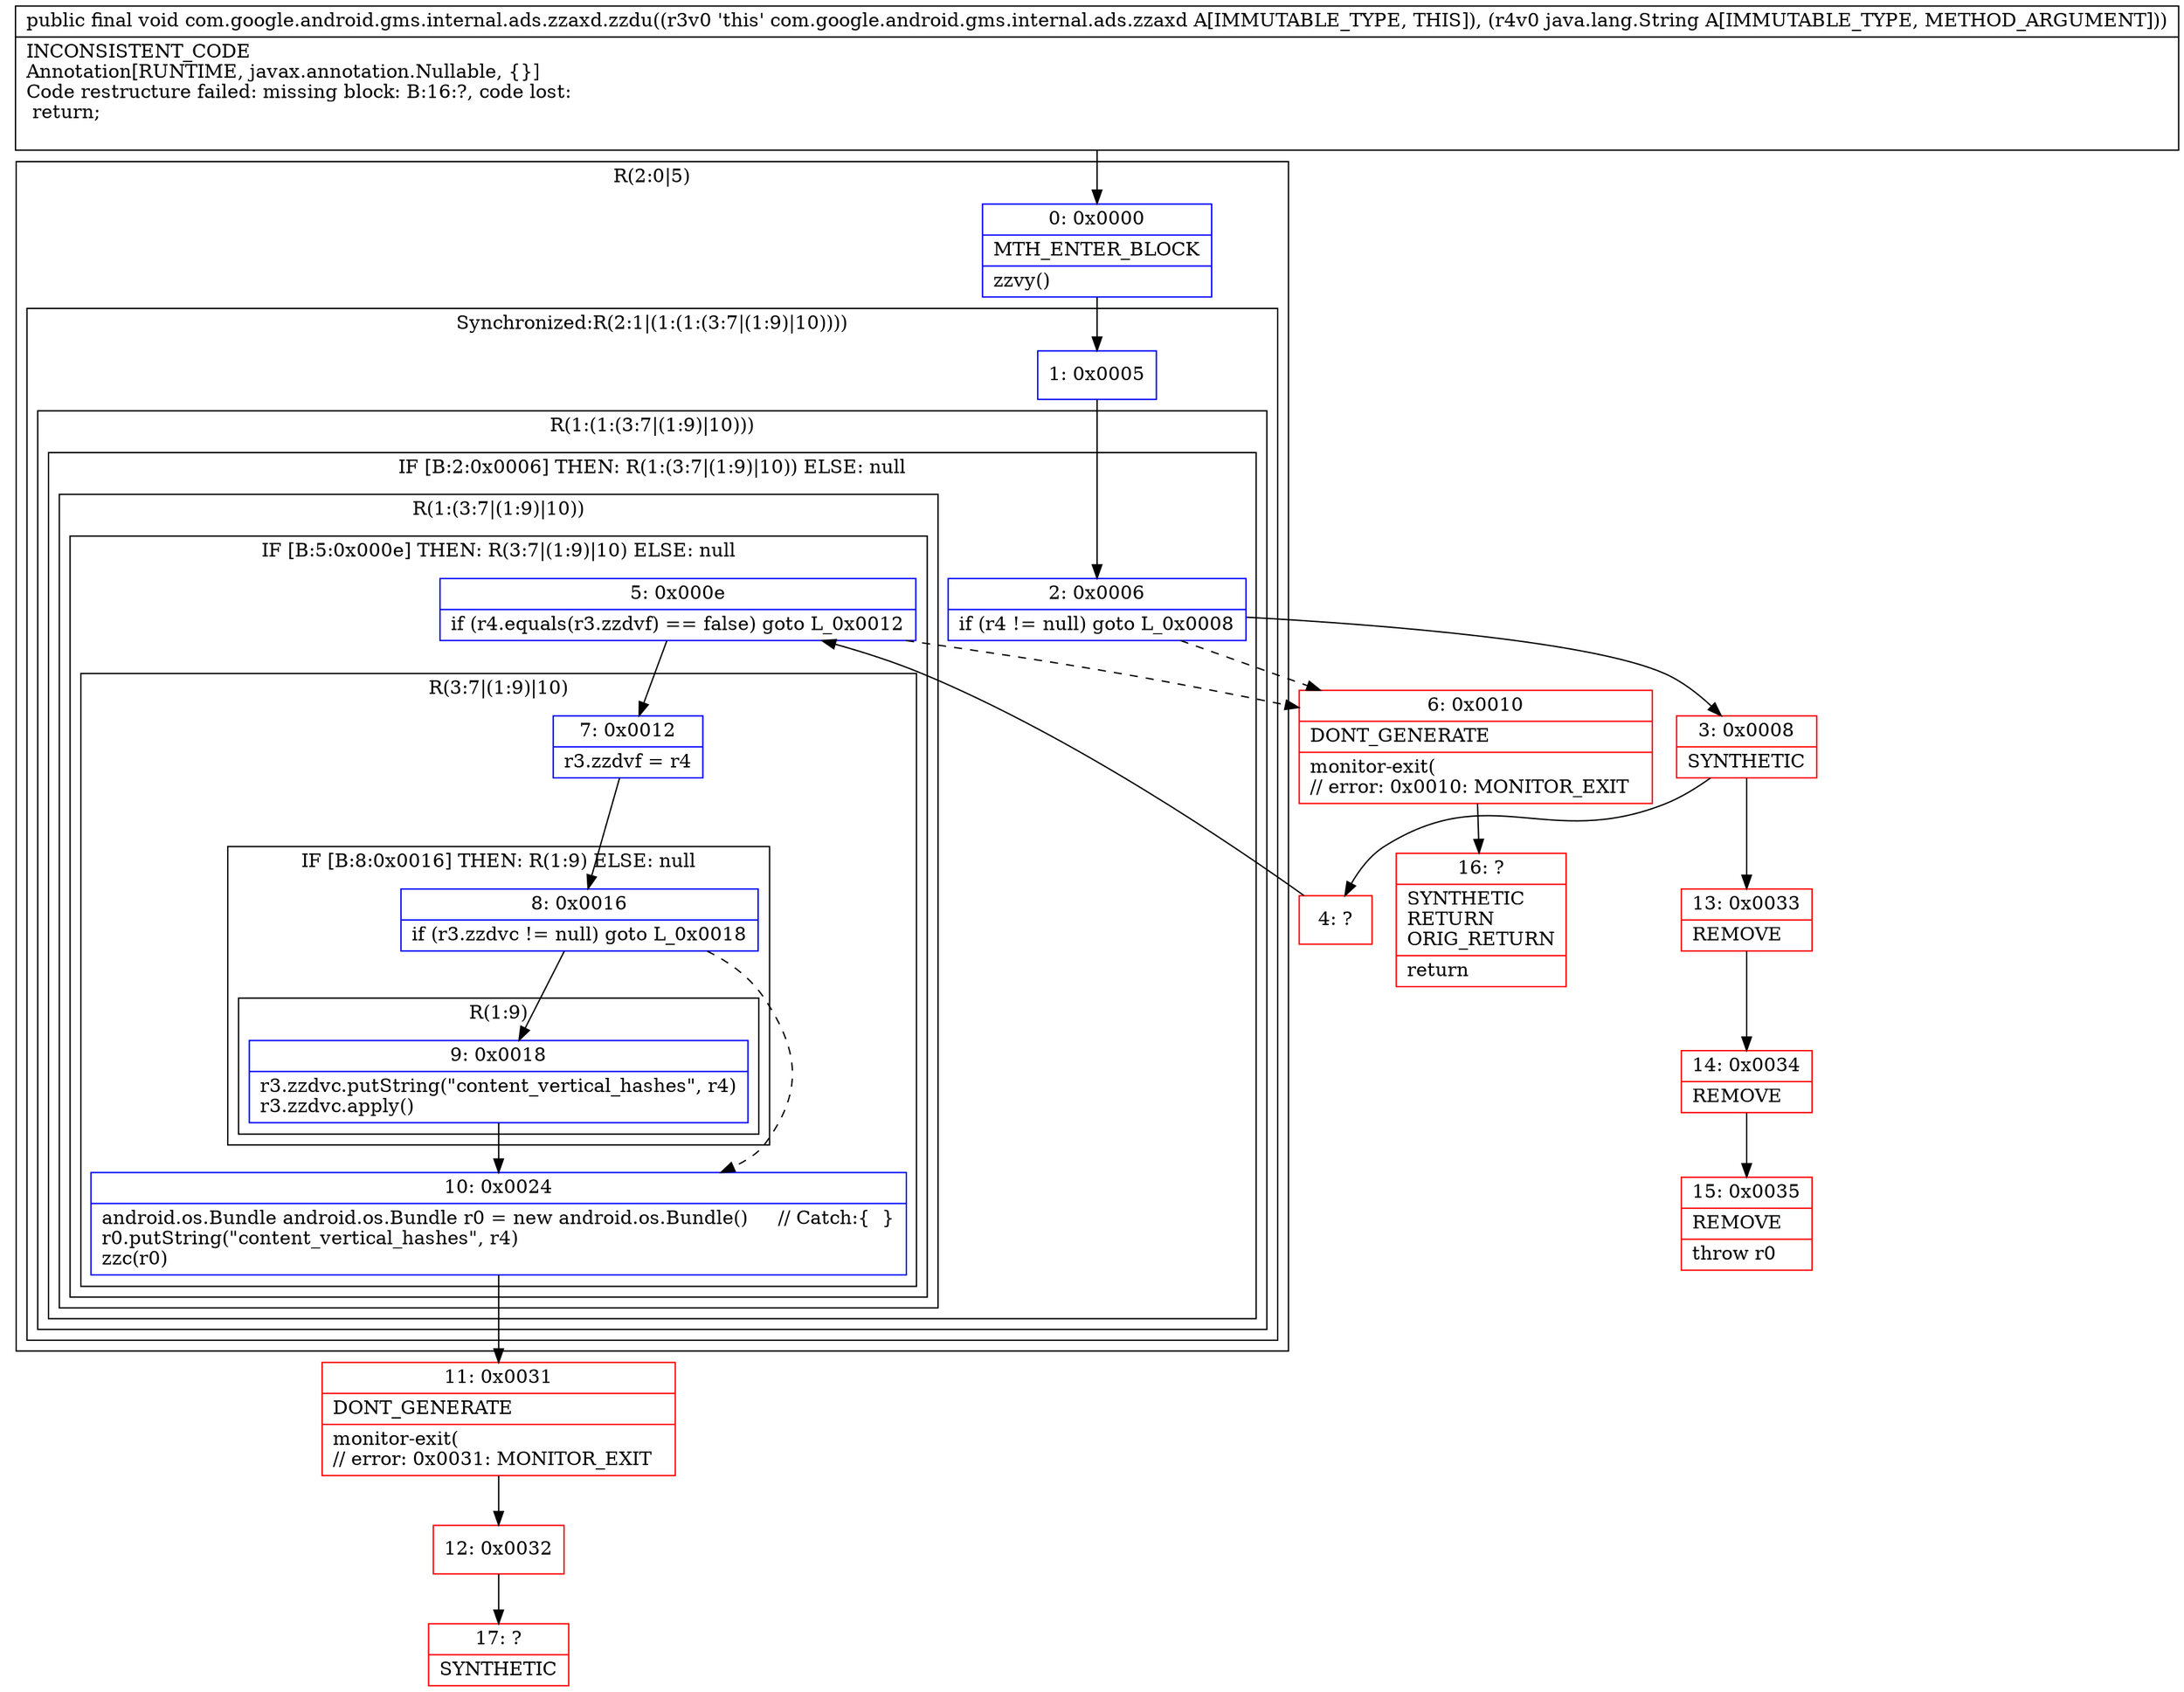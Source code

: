 digraph "CFG forcom.google.android.gms.internal.ads.zzaxd.zzdu(Ljava\/lang\/String;)V" {
subgraph cluster_Region_1215736862 {
label = "R(2:0|5)";
node [shape=record,color=blue];
Node_0 [shape=record,label="{0\:\ 0x0000|MTH_ENTER_BLOCK\l|zzvy()\l}"];
subgraph cluster_SynchronizedRegion_1787670540 {
label = "Synchronized:R(2:1|(1:(1:(3:7|(1:9)|10))))";
node [shape=record,color=blue];
Node_1 [shape=record,label="{1\:\ 0x0005}"];
subgraph cluster_Region_594516308 {
label = "R(1:(1:(3:7|(1:9)|10)))";
node [shape=record,color=blue];
subgraph cluster_IfRegion_573253316 {
label = "IF [B:2:0x0006] THEN: R(1:(3:7|(1:9)|10)) ELSE: null";
node [shape=record,color=blue];
Node_2 [shape=record,label="{2\:\ 0x0006|if (r4 != null) goto L_0x0008\l}"];
subgraph cluster_Region_1606449347 {
label = "R(1:(3:7|(1:9)|10))";
node [shape=record,color=blue];
subgraph cluster_IfRegion_1489678055 {
label = "IF [B:5:0x000e] THEN: R(3:7|(1:9)|10) ELSE: null";
node [shape=record,color=blue];
Node_5 [shape=record,label="{5\:\ 0x000e|if (r4.equals(r3.zzdvf) == false) goto L_0x0012\l}"];
subgraph cluster_Region_312279100 {
label = "R(3:7|(1:9)|10)";
node [shape=record,color=blue];
Node_7 [shape=record,label="{7\:\ 0x0012|r3.zzdvf = r4\l}"];
subgraph cluster_IfRegion_128989587 {
label = "IF [B:8:0x0016] THEN: R(1:9) ELSE: null";
node [shape=record,color=blue];
Node_8 [shape=record,label="{8\:\ 0x0016|if (r3.zzdvc != null) goto L_0x0018\l}"];
subgraph cluster_Region_2086023847 {
label = "R(1:9)";
node [shape=record,color=blue];
Node_9 [shape=record,label="{9\:\ 0x0018|r3.zzdvc.putString(\"content_vertical_hashes\", r4)\lr3.zzdvc.apply()\l}"];
}
}
Node_10 [shape=record,label="{10\:\ 0x0024|android.os.Bundle android.os.Bundle r0 = new android.os.Bundle()     \/\/ Catch:\{  \}\lr0.putString(\"content_vertical_hashes\", r4)\lzzc(r0)\l}"];
}
}
}
}
}
}
}
Node_3 [shape=record,color=red,label="{3\:\ 0x0008|SYNTHETIC\l}"];
Node_4 [shape=record,color=red,label="{4\:\ ?}"];
Node_6 [shape=record,color=red,label="{6\:\ 0x0010|DONT_GENERATE\l|monitor\-exit(\l\/\/ error: 0x0010: MONITOR_EXIT  \l}"];
Node_11 [shape=record,color=red,label="{11\:\ 0x0031|DONT_GENERATE\l|monitor\-exit(\l\/\/ error: 0x0031: MONITOR_EXIT  \l}"];
Node_12 [shape=record,color=red,label="{12\:\ 0x0032}"];
Node_13 [shape=record,color=red,label="{13\:\ 0x0033|REMOVE\l}"];
Node_14 [shape=record,color=red,label="{14\:\ 0x0034|REMOVE\l}"];
Node_15 [shape=record,color=red,label="{15\:\ 0x0035|REMOVE\l|throw r0\l}"];
Node_16 [shape=record,color=red,label="{16\:\ ?|SYNTHETIC\lRETURN\lORIG_RETURN\l|return\l}"];
Node_17 [shape=record,color=red,label="{17\:\ ?|SYNTHETIC\l}"];
MethodNode[shape=record,label="{public final void com.google.android.gms.internal.ads.zzaxd.zzdu((r3v0 'this' com.google.android.gms.internal.ads.zzaxd A[IMMUTABLE_TYPE, THIS]), (r4v0 java.lang.String A[IMMUTABLE_TYPE, METHOD_ARGUMENT]))  | INCONSISTENT_CODE\lAnnotation[RUNTIME, javax.annotation.Nullable, \{\}]\lCode restructure failed: missing block: B:16:?, code lost:\l    return;\l\l}"];
MethodNode -> Node_0;
Node_0 -> Node_1;
Node_1 -> Node_2;
Node_2 -> Node_3;
Node_2 -> Node_6[style=dashed];
Node_5 -> Node_6[style=dashed];
Node_5 -> Node_7;
Node_7 -> Node_8;
Node_8 -> Node_9;
Node_8 -> Node_10[style=dashed];
Node_9 -> Node_10;
Node_10 -> Node_11;
Node_3 -> Node_4;
Node_3 -> Node_13;
Node_4 -> Node_5;
Node_6 -> Node_16;
Node_11 -> Node_12;
Node_12 -> Node_17;
Node_13 -> Node_14;
Node_14 -> Node_15;
}

